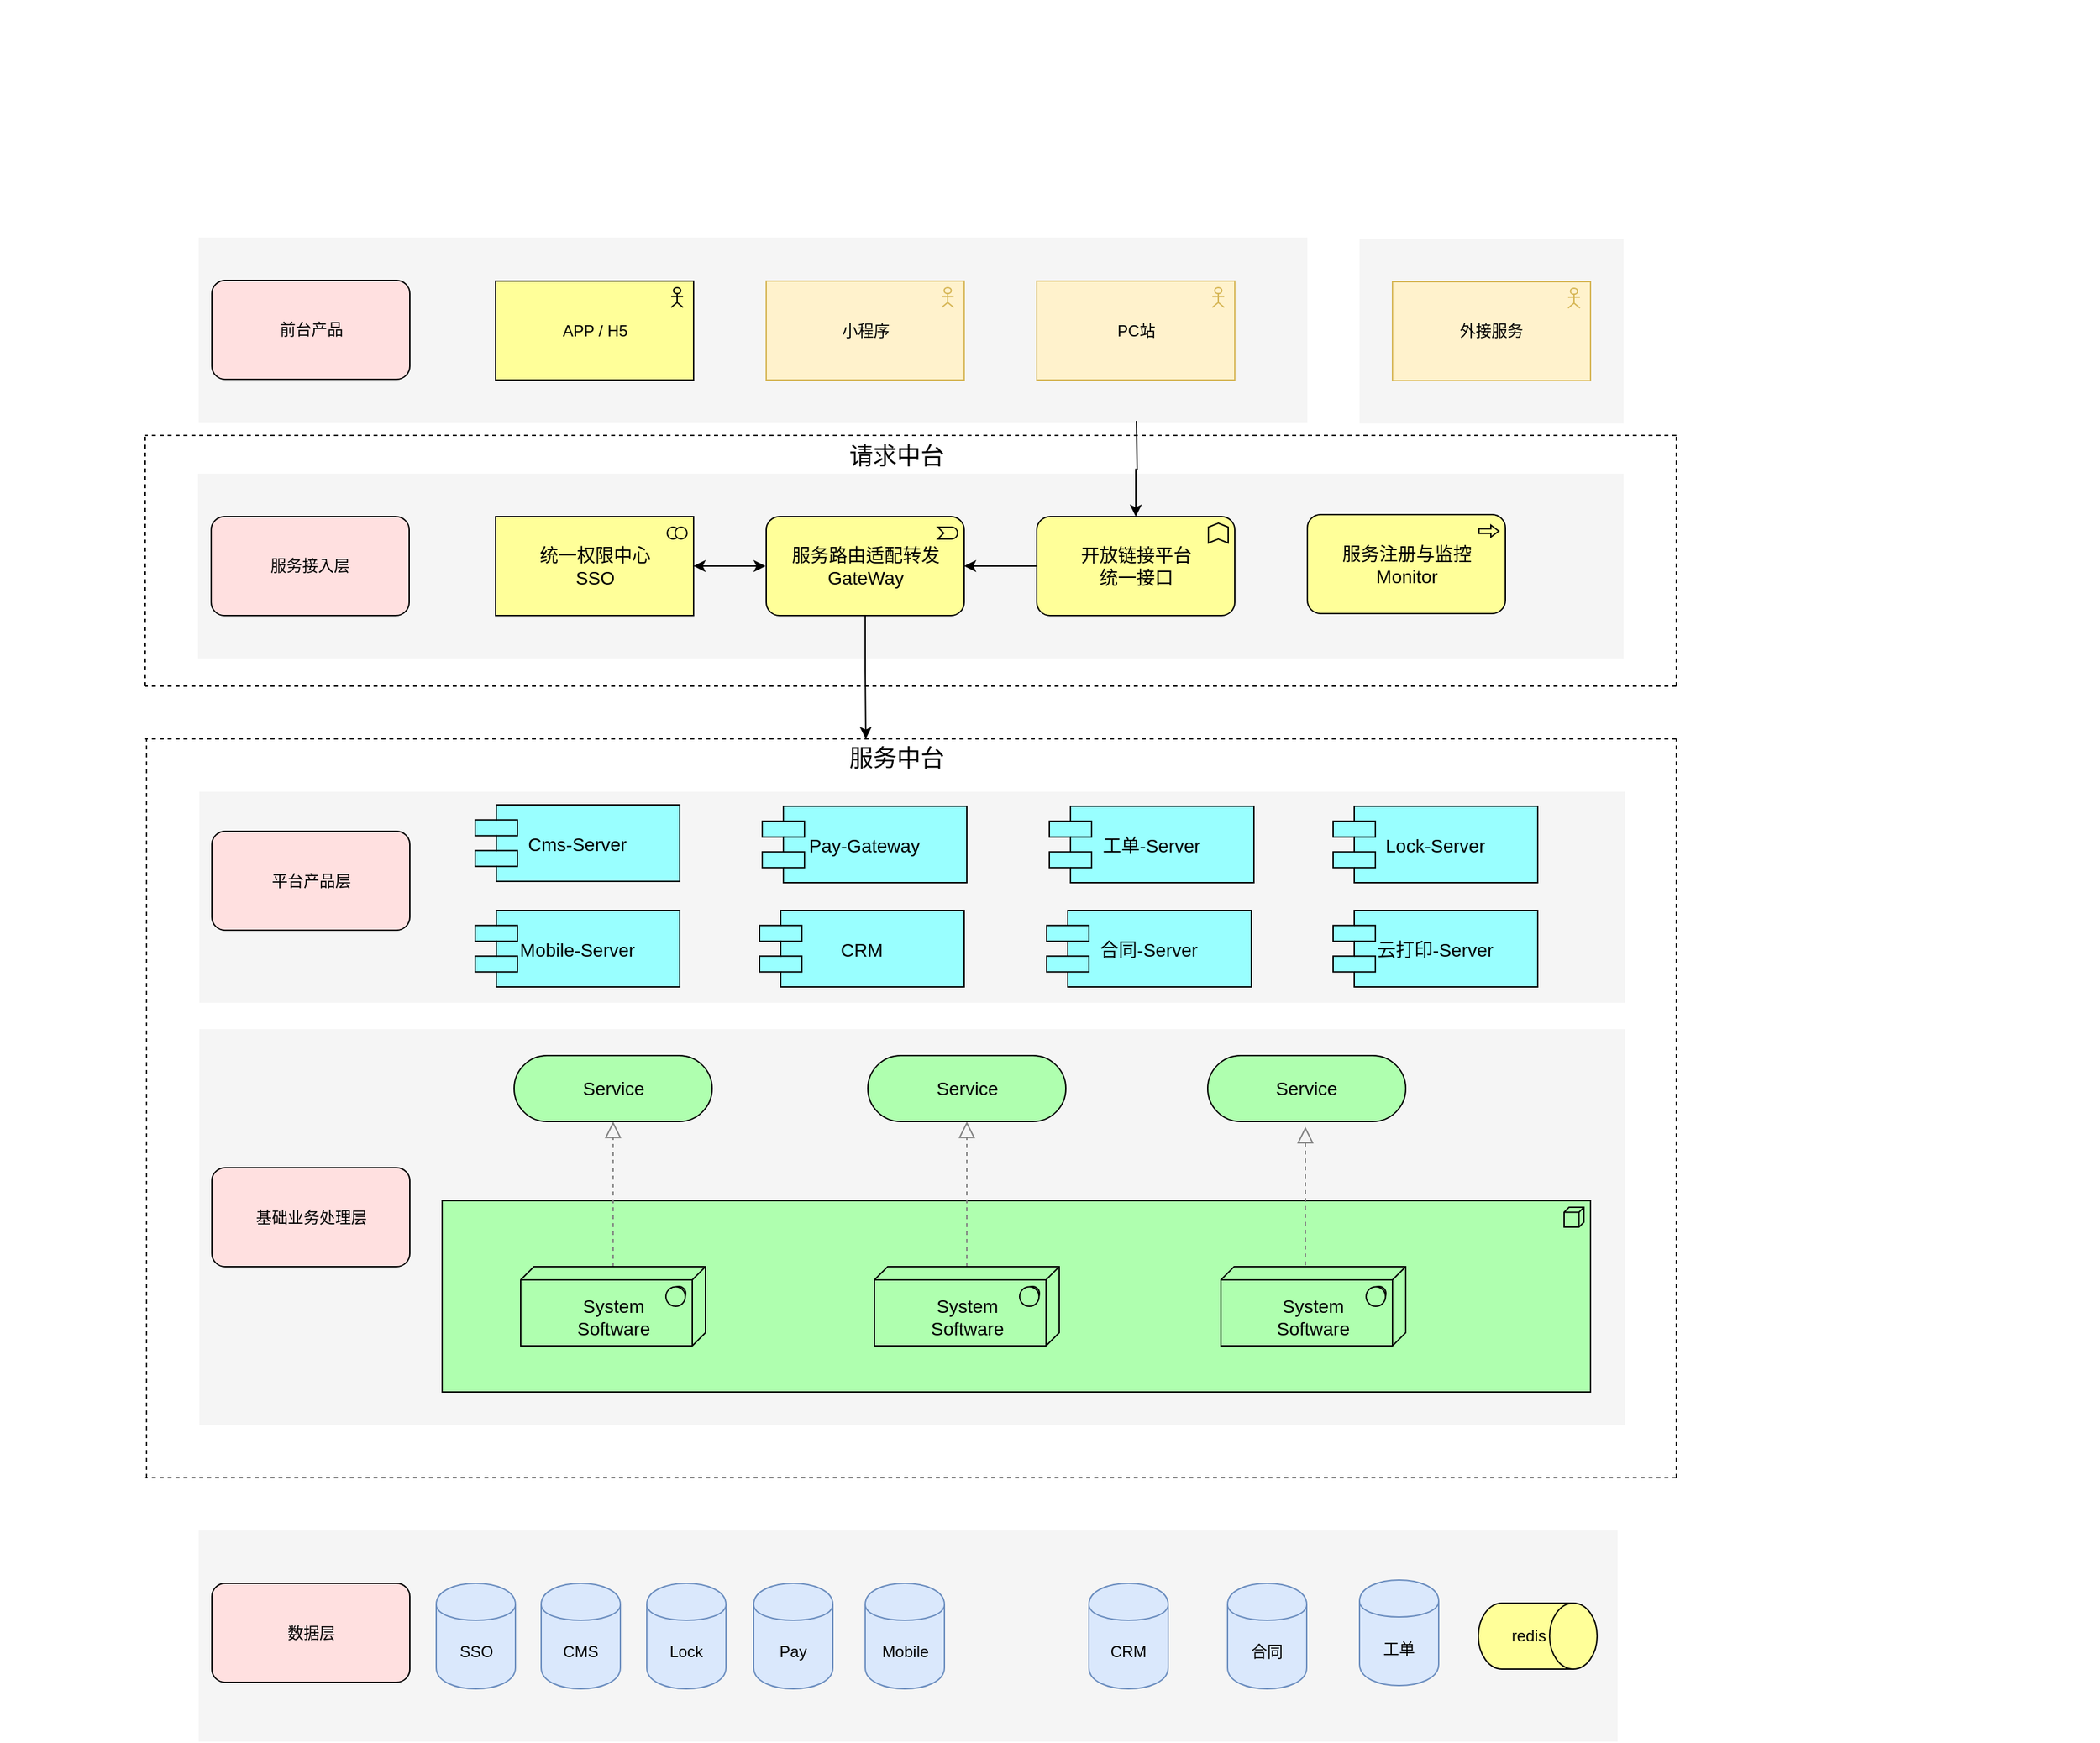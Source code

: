 <mxfile version="12.2.4" type="github" pages="1">
  <diagram id="6I0OCvxSQrVGMHxT2VVA" name="Page-1">
    <mxGraphModel dx="1172" dy="1730" grid="1" gridSize="10" guides="1" tooltips="1" connect="1" arrows="1" fold="1" page="1" pageScale="1" pageWidth="850" pageHeight="1100" math="0" shadow="0">
      <root>
        <mxCell id="0"/>
        <mxCell id="1" parent="0"/>
        <mxCell id="dKdSaXE48SgPbhcamS2K-30" value="" style="whiteSpace=wrap;html=1;strokeColor=none;strokeWidth=1;fillColor=#f5f5f5;fontSize=14;" parent="1" vertex="1">
          <mxGeometry x="201" y="740" width="1080" height="300" as="geometry"/>
        </mxCell>
        <mxCell id="dKdSaXE48SgPbhcamS2K-31" value="" style="whiteSpace=wrap;html=1;strokeColor=none;strokeWidth=1;fillColor=#f5f5f5;fontSize=14;" parent="1" vertex="1">
          <mxGeometry x="201" y="560" width="1080" height="160" as="geometry"/>
        </mxCell>
        <mxCell id="dKdSaXE48SgPbhcamS2K-32" value="" style="whiteSpace=wrap;html=1;strokeColor=none;strokeWidth=1;fillColor=#f5f5f5;fontSize=14;" parent="1" vertex="1">
          <mxGeometry x="200" y="319" width="1080" height="140" as="geometry"/>
        </mxCell>
        <mxCell id="dKdSaXE48SgPbhcamS2K-33" value="" style="html=1;whiteSpace=wrap;fillColor=#AFFFAF;shape=mxgraph.archimate3.application;appType=node;archiType=square;fontSize=14;verticalAlign=top;" parent="1" vertex="1">
          <mxGeometry x="385" y="870" width="870" height="145" as="geometry"/>
        </mxCell>
        <mxCell id="dKdSaXE48SgPbhcamS2K-34" style="edgeStyle=elbowEdgeStyle;rounded=1;elbow=vertical;html=1;startSize=10;endArrow=block;endFill=0;endSize=10;jettySize=auto;orthogonalLoop=1;strokeColor=#808080;fontSize=14;dashed=1;" parent="1" source="dKdSaXE48SgPbhcamS2K-35" target="dKdSaXE48SgPbhcamS2K-40" edge="1">
          <mxGeometry relative="1" as="geometry"/>
        </mxCell>
        <mxCell id="dKdSaXE48SgPbhcamS2K-35" value="&lt;div&gt;&lt;br&gt;&lt;/div&gt;System&lt;div&gt;Software&lt;/div&gt;" style="html=1;whiteSpace=wrap;fillColor=#AFFFAF;shape=mxgraph.archimate3.tech;techType=sysSw;fontSize=14;" parent="1" vertex="1">
          <mxGeometry x="444.5" y="920" width="140" height="60" as="geometry"/>
        </mxCell>
        <mxCell id="dKdSaXE48SgPbhcamS2K-36" style="edgeStyle=elbowEdgeStyle;rounded=1;elbow=vertical;html=1;startSize=10;endArrow=block;endFill=0;endSize=10;jettySize=auto;orthogonalLoop=1;strokeColor=#808080;fontSize=14;dashed=1;" parent="1" source="dKdSaXE48SgPbhcamS2K-37" target="dKdSaXE48SgPbhcamS2K-45" edge="1">
          <mxGeometry relative="1" as="geometry"/>
        </mxCell>
        <mxCell id="dKdSaXE48SgPbhcamS2K-37" value="&lt;div&gt;&lt;br&gt;&lt;/div&gt;&lt;div&gt;&lt;span&gt;System&lt;/span&gt;&lt;div&gt;Software&lt;/div&gt;&lt;/div&gt;" style="html=1;whiteSpace=wrap;fillColor=#AFFFAF;shape=mxgraph.archimate3.tech;techType=sysSw;fontSize=14;" parent="1" vertex="1">
          <mxGeometry x="712.5" y="920" width="140" height="60" as="geometry"/>
        </mxCell>
        <mxCell id="dKdSaXE48SgPbhcamS2K-40" value="Service" style="html=1;whiteSpace=wrap;fillColor=#AFFFAF;shape=mxgraph.archimate3.service;fontSize=14;" parent="1" vertex="1">
          <mxGeometry x="439.5" y="760" width="150" height="50" as="geometry"/>
        </mxCell>
        <mxCell id="dKdSaXE48SgPbhcamS2K-45" value="Service" style="html=1;whiteSpace=wrap;fillColor=#AFFFAF;shape=mxgraph.archimate3.service;fontSize=14;" parent="1" vertex="1">
          <mxGeometry x="707.5" y="760" width="150" height="50" as="geometry"/>
        </mxCell>
        <mxCell id="dKdSaXE48SgPbhcamS2K-47" value="Cms-Server" style="shape=component;align=center;fillColor=#99ffff;gradientColor=none;fontSize=14;" parent="1" vertex="1">
          <mxGeometry x="410" y="570" width="155" height="58" as="geometry"/>
        </mxCell>
        <mxCell id="dnPY5TdkdE1YGEGxPcPt-51" value="" style="edgeStyle=orthogonalEdgeStyle;rounded=0;orthogonalLoop=1;jettySize=auto;html=1;" edge="1" parent="1" source="dKdSaXE48SgPbhcamS2K-54" target="dKdSaXE48SgPbhcamS2K-56">
          <mxGeometry relative="1" as="geometry"/>
        </mxCell>
        <mxCell id="dKdSaXE48SgPbhcamS2K-54" value="开放链接平台&lt;br&gt;统一接口" style="html=1;whiteSpace=wrap;fillColor=#ffff99;shape=mxgraph.archimate3.application;appType=func;archiType=rounded;fontSize=14;" parent="1" vertex="1">
          <mxGeometry x="835.5" y="351.5" width="150" height="75" as="geometry"/>
        </mxCell>
        <mxCell id="dKdSaXE48SgPbhcamS2K-55" value="统一权限中心&lt;br&gt;SSO" style="html=1;whiteSpace=wrap;fillColor=#ffff99;shape=mxgraph.archimate3.application;appType=collab;archiType=square;fontSize=14;" parent="1" vertex="1">
          <mxGeometry x="425.5" y="351.5" width="150" height="75" as="geometry"/>
        </mxCell>
        <mxCell id="dnPY5TdkdE1YGEGxPcPt-38" value="" style="edgeStyle=orthogonalEdgeStyle;rounded=0;orthogonalLoop=1;jettySize=auto;html=1;entryX=0.35;entryY=0.2;entryDx=0;entryDy=0;entryPerimeter=0;" edge="1" parent="1" source="dKdSaXE48SgPbhcamS2K-56" target="dnPY5TdkdE1YGEGxPcPt-19">
          <mxGeometry relative="1" as="geometry">
            <mxPoint x="706" y="480" as="targetPoint"/>
          </mxGeometry>
        </mxCell>
        <mxCell id="dKdSaXE48SgPbhcamS2K-56" value="服务路由适配转发&lt;br&gt;GateWay" style="html=1;whiteSpace=wrap;fillColor=#ffff99;shape=mxgraph.archimate3.application;appType=event;archiType=rounded;fontSize=14;" parent="1" vertex="1">
          <mxGeometry x="630.5" y="351.5" width="150" height="75" as="geometry"/>
        </mxCell>
        <mxCell id="dKdSaXE48SgPbhcamS2K-57" value="服务注册与监控&lt;br&gt;Monitor" style="html=1;whiteSpace=wrap;fillColor=#ffff99;shape=mxgraph.archimate3.application;appType=proc;archiType=rounded;fontSize=14;" parent="1" vertex="1">
          <mxGeometry x="1040.5" y="350" width="150" height="75" as="geometry"/>
        </mxCell>
        <mxCell id="dKdSaXE48SgPbhcamS2K-63" value="&amp;nbsp;" style="text;strokeColor=none;fillColor=none;html=1;fontSize=24;fontStyle=1;verticalAlign=middle;align=center;" parent="1" vertex="1">
          <mxGeometry x="50" y="-40" width="1590" height="40" as="geometry"/>
        </mxCell>
        <mxCell id="dnPY5TdkdE1YGEGxPcPt-1" value="" style="whiteSpace=wrap;html=1;strokeColor=none;strokeWidth=1;fillColor=#f5f5f5;fontSize=14;" vertex="1" parent="1">
          <mxGeometry x="200.5" y="140" width="840" height="140" as="geometry"/>
        </mxCell>
        <mxCell id="dnPY5TdkdE1YGEGxPcPt-2" value="前台产品" style="html=1;outlineConnect=0;whiteSpace=wrap;fillColor=#FFE0E0;shape=mxgraph.archimate3.application;archiType=rounded;" vertex="1" parent="1">
          <mxGeometry x="210.5" y="172.5" width="150" height="75" as="geometry"/>
        </mxCell>
        <mxCell id="dnPY5TdkdE1YGEGxPcPt-3" value="服务接入层" style="html=1;outlineConnect=0;whiteSpace=wrap;fillColor=#FFE0E0;shape=mxgraph.archimate3.application;archiType=rounded;" vertex="1" parent="1">
          <mxGeometry x="210" y="351.5" width="150" height="75" as="geometry"/>
        </mxCell>
        <mxCell id="dnPY5TdkdE1YGEGxPcPt-4" value="平台产品层" style="html=1;outlineConnect=0;whiteSpace=wrap;fillColor=#FFE0E0;shape=mxgraph.archimate3.application;archiType=rounded;" vertex="1" parent="1">
          <mxGeometry x="210.5" y="590" width="150" height="75" as="geometry"/>
        </mxCell>
        <mxCell id="dnPY5TdkdE1YGEGxPcPt-15" value="基础业务处理层" style="html=1;outlineConnect=0;whiteSpace=wrap;fillColor=#FFE0E0;shape=mxgraph.archimate3.application;archiType=rounded;" vertex="1" parent="1">
          <mxGeometry x="210.5" y="845" width="150" height="75" as="geometry"/>
        </mxCell>
        <mxCell id="dnPY5TdkdE1YGEGxPcPt-6" value="" style="whiteSpace=wrap;html=1;strokeColor=none;strokeWidth=1;fillColor=#f5f5f5;fontSize=14;" vertex="1" parent="1">
          <mxGeometry x="200.5" y="1120" width="1075" height="160" as="geometry"/>
        </mxCell>
        <mxCell id="dnPY5TdkdE1YGEGxPcPt-7" value="数据层" style="html=1;outlineConnect=0;whiteSpace=wrap;fillColor=#FFE0E0;shape=mxgraph.archimate3.application;archiType=rounded;" vertex="1" parent="1">
          <mxGeometry x="210.5" y="1160" width="150" height="75" as="geometry"/>
        </mxCell>
        <mxCell id="dnPY5TdkdE1YGEGxPcPt-9" value="" style="endArrow=none;dashed=1;html=1;" edge="1" parent="1">
          <mxGeometry width="50" height="50" relative="1" as="geometry">
            <mxPoint x="161" y="1080" as="sourcePoint"/>
            <mxPoint x="161" y="520" as="targetPoint"/>
          </mxGeometry>
        </mxCell>
        <mxCell id="dnPY5TdkdE1YGEGxPcPt-10" value="" style="endArrow=none;dashed=1;html=1;" edge="1" parent="1">
          <mxGeometry width="50" height="50" relative="1" as="geometry">
            <mxPoint x="1320" y="1080" as="sourcePoint"/>
            <mxPoint x="1320" y="520" as="targetPoint"/>
          </mxGeometry>
        </mxCell>
        <mxCell id="dnPY5TdkdE1YGEGxPcPt-12" value="APP / H5" style="html=1;outlineConnect=0;whiteSpace=wrap;fillColor=#ffff99;shape=mxgraph.archimate3.application;appType=actor;archiType=square;" vertex="1" parent="1">
          <mxGeometry x="425.5" y="173" width="150" height="75" as="geometry"/>
        </mxCell>
        <mxCell id="dnPY5TdkdE1YGEGxPcPt-13" value="小程序" style="html=1;outlineConnect=0;whiteSpace=wrap;fillColor=#fff2cc;shape=mxgraph.archimate3.application;appType=actor;archiType=square;strokeColor=#d6b656;" vertex="1" parent="1">
          <mxGeometry x="630.5" y="173" width="150" height="75" as="geometry"/>
        </mxCell>
        <mxCell id="dnPY5TdkdE1YGEGxPcPt-50" value="" style="edgeStyle=orthogonalEdgeStyle;rounded=0;orthogonalLoop=1;jettySize=auto;html=1;entryX=0.5;entryY=0;entryDx=0;entryDy=0;entryPerimeter=0;" edge="1" parent="1" target="dKdSaXE48SgPbhcamS2K-54">
          <mxGeometry relative="1" as="geometry">
            <mxPoint x="911" y="279" as="sourcePoint"/>
          </mxGeometry>
        </mxCell>
        <mxCell id="dnPY5TdkdE1YGEGxPcPt-14" value="PC站" style="html=1;outlineConnect=0;whiteSpace=wrap;fillColor=#fff2cc;shape=mxgraph.archimate3.application;appType=actor;archiType=square;strokeColor=#d6b656;" vertex="1" parent="1">
          <mxGeometry x="835.5" y="173" width="150" height="75" as="geometry"/>
        </mxCell>
        <mxCell id="dnPY5TdkdE1YGEGxPcPt-17" value="" style="endArrow=none;dashed=1;html=1;" edge="1" parent="1">
          <mxGeometry width="50" height="50" relative="1" as="geometry">
            <mxPoint x="1320" y="520" as="sourcePoint"/>
            <mxPoint x="160" y="520" as="targetPoint"/>
          </mxGeometry>
        </mxCell>
        <mxCell id="dnPY5TdkdE1YGEGxPcPt-18" value="" style="endArrow=none;dashed=1;html=1;" edge="1" parent="1">
          <mxGeometry width="50" height="50" relative="1" as="geometry">
            <mxPoint x="1320" y="1080" as="sourcePoint"/>
            <mxPoint x="160" y="1080" as="targetPoint"/>
          </mxGeometry>
        </mxCell>
        <mxCell id="dnPY5TdkdE1YGEGxPcPt-19" value="&lt;font style=&quot;font-size: 18px&quot;&gt;服务中台&lt;/font&gt;" style="text;html=1;strokeColor=none;fillColor=none;align=center;verticalAlign=middle;whiteSpace=wrap;rounded=0;" vertex="1" parent="1">
          <mxGeometry x="651" y="510" width="157" height="50" as="geometry"/>
        </mxCell>
        <mxCell id="dnPY5TdkdE1YGEGxPcPt-20" value="" style="whiteSpace=wrap;html=1;strokeColor=none;strokeWidth=1;fillColor=#f5f5f5;fontSize=14;" vertex="1" parent="1">
          <mxGeometry x="1080" y="141" width="200" height="140" as="geometry"/>
        </mxCell>
        <mxCell id="dnPY5TdkdE1YGEGxPcPt-21" value="外接服务" style="html=1;outlineConnect=0;whiteSpace=wrap;fillColor=#fff2cc;shape=mxgraph.archimate3.application;appType=actor;archiType=square;strokeColor=#d6b656;" vertex="1" parent="1">
          <mxGeometry x="1105" y="173.5" width="150" height="75" as="geometry"/>
        </mxCell>
        <mxCell id="dnPY5TdkdE1YGEGxPcPt-22" value="CMS" style="shape=cylinder;whiteSpace=wrap;html=1;boundedLbl=1;backgroundOutline=1;fillColor=#dae8fc;strokeColor=#6c8ebf;" vertex="1" parent="1">
          <mxGeometry x="460" y="1160" width="60" height="80" as="geometry"/>
        </mxCell>
        <mxCell id="dnPY5TdkdE1YGEGxPcPt-23" value="CRM" style="shape=cylinder;whiteSpace=wrap;html=1;boundedLbl=1;backgroundOutline=1;fillColor=#dae8fc;strokeColor=#6c8ebf;" vertex="1" parent="1">
          <mxGeometry x="875" y="1160" width="60" height="80" as="geometry"/>
        </mxCell>
        <mxCell id="dnPY5TdkdE1YGEGxPcPt-24" value="合同" style="shape=cylinder;whiteSpace=wrap;html=1;boundedLbl=1;backgroundOutline=1;fillColor=#dae8fc;strokeColor=#6c8ebf;" vertex="1" parent="1">
          <mxGeometry x="980" y="1160" width="60" height="80" as="geometry"/>
        </mxCell>
        <mxCell id="dnPY5TdkdE1YGEGxPcPt-25" value="工单" style="shape=cylinder;whiteSpace=wrap;html=1;boundedLbl=1;backgroundOutline=1;fillColor=#dae8fc;strokeColor=#6c8ebf;" vertex="1" parent="1">
          <mxGeometry x="1080" y="1157.5" width="60" height="80" as="geometry"/>
        </mxCell>
        <mxCell id="dnPY5TdkdE1YGEGxPcPt-26" value="Lock" style="shape=cylinder;whiteSpace=wrap;html=1;boundedLbl=1;backgroundOutline=1;fillColor=#dae8fc;strokeColor=#6c8ebf;" vertex="1" parent="1">
          <mxGeometry x="540" y="1160" width="60" height="80" as="geometry"/>
        </mxCell>
        <mxCell id="dnPY5TdkdE1YGEGxPcPt-27" value="SSO" style="shape=cylinder;whiteSpace=wrap;html=1;boundedLbl=1;backgroundOutline=1;fillColor=#dae8fc;strokeColor=#6c8ebf;" vertex="1" parent="1">
          <mxGeometry x="380.5" y="1160" width="60" height="80" as="geometry"/>
        </mxCell>
        <mxCell id="dnPY5TdkdE1YGEGxPcPt-28" value="Pay" style="shape=cylinder;whiteSpace=wrap;html=1;boundedLbl=1;backgroundOutline=1;fillColor=#dae8fc;strokeColor=#6c8ebf;" vertex="1" parent="1">
          <mxGeometry x="621" y="1160" width="60" height="80" as="geometry"/>
        </mxCell>
        <mxCell id="dnPY5TdkdE1YGEGxPcPt-30" value="&lt;span style=&quot;text-align: left ; white-space: nowrap&quot;&gt;Mobile&lt;/span&gt;" style="shape=cylinder;whiteSpace=wrap;html=1;boundedLbl=1;backgroundOutline=1;fillColor=#dae8fc;strokeColor=#6c8ebf;" vertex="1" parent="1">
          <mxGeometry x="705.5" y="1160" width="60" height="80" as="geometry"/>
        </mxCell>
        <mxCell id="dnPY5TdkdE1YGEGxPcPt-31" value="Mobile-Server" style="shape=component;align=center;fillColor=#99ffff;gradientColor=none;fontSize=14;" vertex="1" parent="1">
          <mxGeometry x="410" y="650" width="155" height="58" as="geometry"/>
        </mxCell>
        <mxCell id="dnPY5TdkdE1YGEGxPcPt-32" value="&lt;div&gt;&lt;br&gt;&lt;/div&gt;&lt;div&gt;&lt;span&gt;System&lt;/span&gt;&lt;div&gt;Software&lt;/div&gt;&lt;/div&gt;" style="html=1;whiteSpace=wrap;fillColor=#AFFFAF;shape=mxgraph.archimate3.tech;techType=sysSw;fontSize=14;" vertex="1" parent="1">
          <mxGeometry x="975" y="920" width="140" height="60" as="geometry"/>
        </mxCell>
        <mxCell id="dnPY5TdkdE1YGEGxPcPt-33" value="Service" style="html=1;whiteSpace=wrap;fillColor=#AFFFAF;shape=mxgraph.archimate3.service;fontSize=14;" vertex="1" parent="1">
          <mxGeometry x="965" y="760" width="150" height="50" as="geometry"/>
        </mxCell>
        <mxCell id="dnPY5TdkdE1YGEGxPcPt-34" style="edgeStyle=elbowEdgeStyle;rounded=1;elbow=vertical;html=1;startSize=10;endArrow=block;endFill=0;endSize=10;jettySize=auto;orthogonalLoop=1;strokeColor=#808080;fontSize=14;dashed=1;" edge="1" parent="1">
          <mxGeometry relative="1" as="geometry">
            <mxPoint x="1039" y="919" as="sourcePoint"/>
            <mxPoint x="1039" y="814" as="targetPoint"/>
          </mxGeometry>
        </mxCell>
        <mxCell id="dnPY5TdkdE1YGEGxPcPt-35" value="redis&amp;nbsp; &amp;nbsp;&amp;nbsp;" style="html=1;outlineConnect=0;whiteSpace=wrap;fillColor=#ffff99;shape=mxgraph.archimate3.role;" vertex="1" parent="1">
          <mxGeometry x="1170" y="1175" width="90" height="50" as="geometry"/>
        </mxCell>
        <mxCell id="dnPY5TdkdE1YGEGxPcPt-41" value="Pay-Gateway" style="shape=component;align=center;fillColor=#99ffff;gradientColor=none;fontSize=14;" vertex="1" parent="1">
          <mxGeometry x="627.5" y="571" width="155" height="58" as="geometry"/>
        </mxCell>
        <mxCell id="dnPY5TdkdE1YGEGxPcPt-42" value="CRM" style="shape=component;align=center;fillColor=#99ffff;gradientColor=none;fontSize=14;" vertex="1" parent="1">
          <mxGeometry x="625.5" y="650" width="155" height="58" as="geometry"/>
        </mxCell>
        <mxCell id="dnPY5TdkdE1YGEGxPcPt-43" value="工单-Server" style="shape=component;align=center;fillColor=#99ffff;gradientColor=none;fontSize=14;" vertex="1" parent="1">
          <mxGeometry x="845" y="571" width="155" height="58" as="geometry"/>
        </mxCell>
        <mxCell id="dnPY5TdkdE1YGEGxPcPt-44" value="合同-Server" style="shape=component;align=center;fillColor=#99ffff;gradientColor=none;fontSize=14;" vertex="1" parent="1">
          <mxGeometry x="843" y="650" width="155" height="58" as="geometry"/>
        </mxCell>
        <mxCell id="dnPY5TdkdE1YGEGxPcPt-45" value="Lock-Server" style="shape=component;align=center;fillColor=#99ffff;gradientColor=none;fontSize=14;" vertex="1" parent="1">
          <mxGeometry x="1060" y="571" width="155" height="58" as="geometry"/>
        </mxCell>
        <mxCell id="dnPY5TdkdE1YGEGxPcPt-46" value="云打印-Server" style="shape=component;align=center;fillColor=#99ffff;gradientColor=none;fontSize=14;" vertex="1" parent="1">
          <mxGeometry x="1060" y="650" width="155" height="58" as="geometry"/>
        </mxCell>
        <mxCell id="dnPY5TdkdE1YGEGxPcPt-47" value="" style="endArrow=none;dashed=1;html=1;" edge="1" parent="1">
          <mxGeometry width="50" height="50" relative="1" as="geometry">
            <mxPoint x="1320" y="290" as="sourcePoint"/>
            <mxPoint x="160" y="290" as="targetPoint"/>
          </mxGeometry>
        </mxCell>
        <mxCell id="dnPY5TdkdE1YGEGxPcPt-48" value="" style="endArrow=none;dashed=1;html=1;" edge="1" parent="1">
          <mxGeometry width="50" height="50" relative="1" as="geometry">
            <mxPoint x="1320" y="480" as="sourcePoint"/>
            <mxPoint x="160" y="480" as="targetPoint"/>
          </mxGeometry>
        </mxCell>
        <mxCell id="dnPY5TdkdE1YGEGxPcPt-49" value="" style="endArrow=none;dashed=1;html=1;" edge="1" parent="1">
          <mxGeometry width="50" height="50" relative="1" as="geometry">
            <mxPoint x="160" y="480" as="sourcePoint"/>
            <mxPoint x="160" y="290" as="targetPoint"/>
          </mxGeometry>
        </mxCell>
        <mxCell id="dnPY5TdkdE1YGEGxPcPt-52" value="" style="endArrow=classic;startArrow=classic;html=1;" edge="1" parent="1" source="dKdSaXE48SgPbhcamS2K-55">
          <mxGeometry width="50" height="50" relative="1" as="geometry">
            <mxPoint x="575.5" y="439" as="sourcePoint"/>
            <mxPoint x="630" y="389" as="targetPoint"/>
          </mxGeometry>
        </mxCell>
        <mxCell id="dnPY5TdkdE1YGEGxPcPt-53" value="&lt;font style=&quot;font-size: 18px&quot;&gt;请求中台&lt;/font&gt;" style="text;html=1;strokeColor=none;fillColor=none;align=center;verticalAlign=middle;whiteSpace=wrap;rounded=0;" vertex="1" parent="1">
          <mxGeometry x="651" y="281" width="157" height="50" as="geometry"/>
        </mxCell>
        <mxCell id="dnPY5TdkdE1YGEGxPcPt-56" value="" style="endArrow=none;dashed=1;html=1;" edge="1" parent="1">
          <mxGeometry width="50" height="50" relative="1" as="geometry">
            <mxPoint x="1320" y="480" as="sourcePoint"/>
            <mxPoint x="1320" y="290" as="targetPoint"/>
          </mxGeometry>
        </mxCell>
      </root>
    </mxGraphModel>
  </diagram>
</mxfile>
